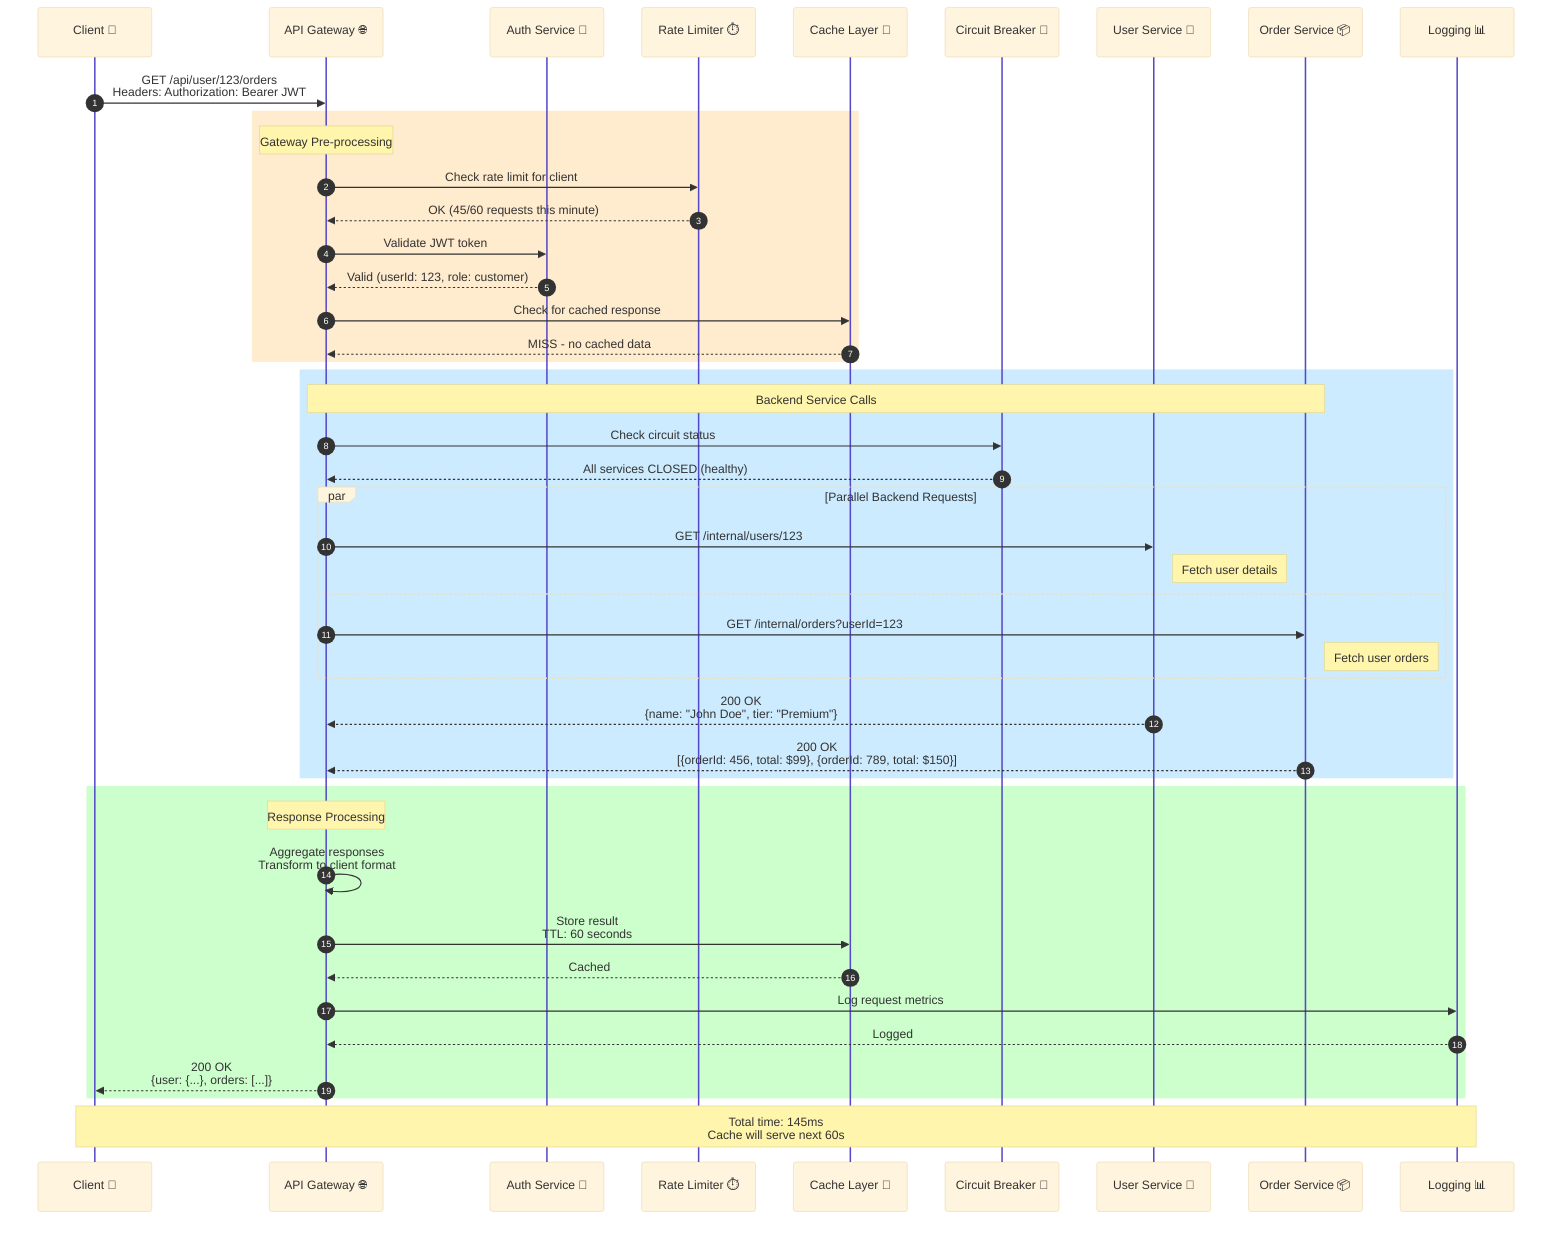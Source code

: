 %%{init: {
  'theme': 'base',
  'themeVariables': {
    'actorTextColor': '#333',
    'actorLineColor': '#5448C8',
    'signalColor': '#333',
    'signalTextColor': '#333',
    'sequenceNumberColor': '#fff'
  }
}}%%

sequenceDiagram
    autonumber
    participant C as Client 📱
    participant GW as API Gateway 🌐
    participant Auth as Auth Service 🔐
    participant RL as Rate Limiter ⏱️
    participant Cache as Cache Layer 💾
    participant CB as Circuit Breaker 🔌
    participant US as User Service 👤
    participant OS as Order Service 📦
    participant Logs as Logging 📊

    C->>GW: GET /api/user/123/orders<br/>Headers: Authorization: Bearer JWT
    
    rect rgb(255, 235, 205)
        Note over GW: Gateway Pre-processing
        GW->>RL: Check rate limit for client
        RL-->>GW: OK (45/60 requests this minute)
        GW->>Auth: Validate JWT token
        Auth-->>GW: Valid (userId: 123, role: customer)
        GW->>Cache: Check for cached response
        Cache-->>GW: MISS - no cached data
    end
    
    rect rgb(205, 235, 255)
        Note over GW,OS: Backend Service Calls
        GW->>CB: Check circuit status
        CB-->>GW: All services CLOSED (healthy)
        
        par Parallel Backend Requests
            GW->>US: GET /internal/users/123
            Note right of US: Fetch user details
        and
            GW->>OS: GET /internal/orders?userId=123
            Note right of OS: Fetch user orders
        end
        
        US-->>GW: 200 OK<br/>{name: "John Doe", tier: "Premium"}
        OS-->>GW: 200 OK<br/>[{orderId: 456, total: $99}, {orderId: 789, total: $150}]
    end
    
    rect rgb(205, 255, 205)
        Note over GW: Response Processing
        GW->>GW: Aggregate responses<br/>Transform to client format
        GW->>Cache: Store result<br/>TTL: 60 seconds
        Cache-->>GW: Cached
        GW->>Logs: Log request metrics
        Logs-->>GW: Logged
        GW-->>C: 200 OK<br/>{user: {...}, orders: [...]}
    end
    
    Note over C,Logs: Total time: 145ms<br/>Cache will serve next 60s